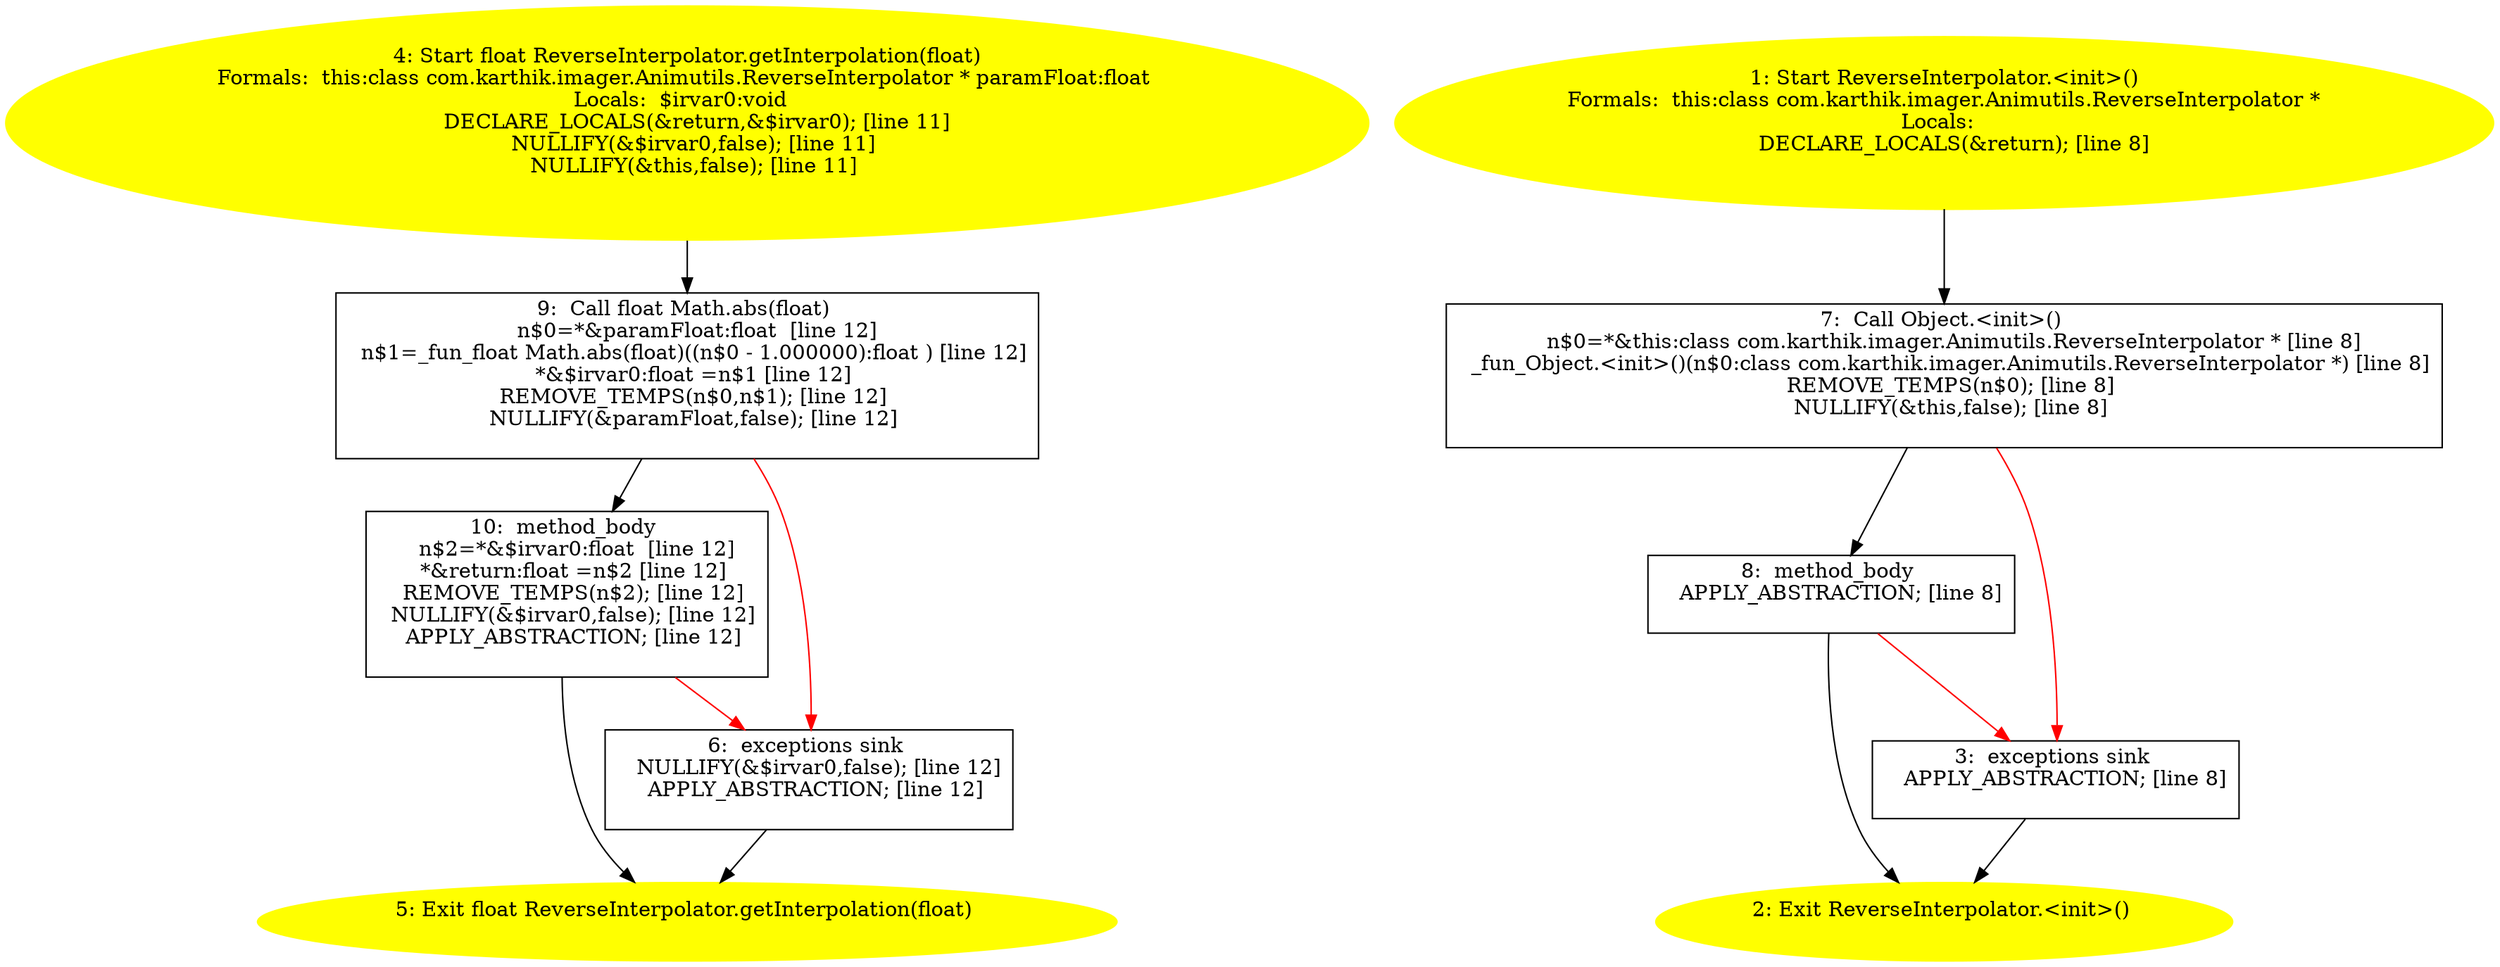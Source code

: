 digraph iCFG {
10 [label="10:  method_body \n   n$2=*&$irvar0:float  [line 12]\n  *&return:float =n$2 [line 12]\n  REMOVE_TEMPS(n$2); [line 12]\n  NULLIFY(&$irvar0,false); [line 12]\n  APPLY_ABSTRACTION; [line 12]\n " shape="box"]
	

	 10 -> 5 ;
	 10 -> 6 [color="red" ];
9 [label="9:  Call float Math.abs(float) \n   n$0=*&paramFloat:float  [line 12]\n  n$1=_fun_float Math.abs(float)((n$0 - 1.000000):float ) [line 12]\n  *&$irvar0:float =n$1 [line 12]\n  REMOVE_TEMPS(n$0,n$1); [line 12]\n  NULLIFY(&paramFloat,false); [line 12]\n " shape="box"]
	

	 9 -> 10 ;
	 9 -> 6 [color="red" ];
8 [label="8:  method_body \n   APPLY_ABSTRACTION; [line 8]\n " shape="box"]
	

	 8 -> 2 ;
	 8 -> 3 [color="red" ];
7 [label="7:  Call Object.<init>() \n   n$0=*&this:class com.karthik.imager.Animutils.ReverseInterpolator * [line 8]\n  _fun_Object.<init>()(n$0:class com.karthik.imager.Animutils.ReverseInterpolator *) [line 8]\n  REMOVE_TEMPS(n$0); [line 8]\n  NULLIFY(&this,false); [line 8]\n " shape="box"]
	

	 7 -> 8 ;
	 7 -> 3 [color="red" ];
6 [label="6:  exceptions sink \n   NULLIFY(&$irvar0,false); [line 12]\n  APPLY_ABSTRACTION; [line 12]\n " shape="box"]
	

	 6 -> 5 ;
5 [label="5: Exit float ReverseInterpolator.getInterpolation(float) \n  " color=yellow style=filled]
	

4 [label="4: Start float ReverseInterpolator.getInterpolation(float)\nFormals:  this:class com.karthik.imager.Animutils.ReverseInterpolator * paramFloat:float \nLocals:  $irvar0:void  \n   DECLARE_LOCALS(&return,&$irvar0); [line 11]\n  NULLIFY(&$irvar0,false); [line 11]\n  NULLIFY(&this,false); [line 11]\n " color=yellow style=filled]
	

	 4 -> 9 ;
3 [label="3:  exceptions sink \n   APPLY_ABSTRACTION; [line 8]\n " shape="box"]
	

	 3 -> 2 ;
2 [label="2: Exit ReverseInterpolator.<init>() \n  " color=yellow style=filled]
	

1 [label="1: Start ReverseInterpolator.<init>()\nFormals:  this:class com.karthik.imager.Animutils.ReverseInterpolator *\nLocals:  \n   DECLARE_LOCALS(&return); [line 8]\n " color=yellow style=filled]
	

	 1 -> 7 ;
}
